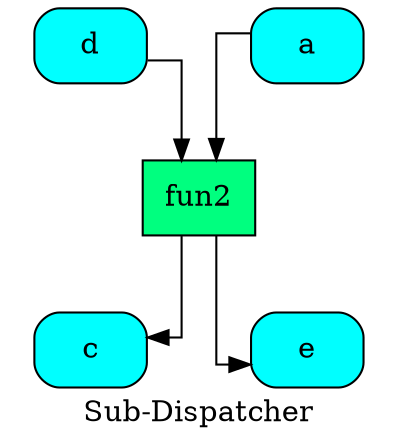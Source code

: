 digraph "Sub-Dispatcher" {
	graph [ratio=1]
	node [style=filled]
	splines = ortho
	label = "Sub-Dispatcher"
		"Sub-Dispatcher_5471397706553619705" [label="{ d  }" fillcolor=cyan shape=Mrecord]
		"Sub-Dispatcher_6978204315916669291" [label="{ a  }" fillcolor=cyan shape=Mrecord]
		"Sub-Dispatcher_-9068828303841174803" [label="{ c  }" fillcolor=cyan shape=Mrecord]
		"Sub-Dispatcher_336007812384011630" [label="{ e  }" fillcolor=cyan shape=Mrecord]
		"Sub-Dispatcher_8713580508826828349" [label="{ fun2  }" fillcolor=springgreen shape=record]
			"Sub-Dispatcher_5471397706553619705" -> "Sub-Dispatcher_8713580508826828349"
			"Sub-Dispatcher_6978204315916669291" -> "Sub-Dispatcher_8713580508826828349"
			"Sub-Dispatcher_8713580508826828349" -> "Sub-Dispatcher_-9068828303841174803"
			"Sub-Dispatcher_8713580508826828349" -> "Sub-Dispatcher_336007812384011630"
}